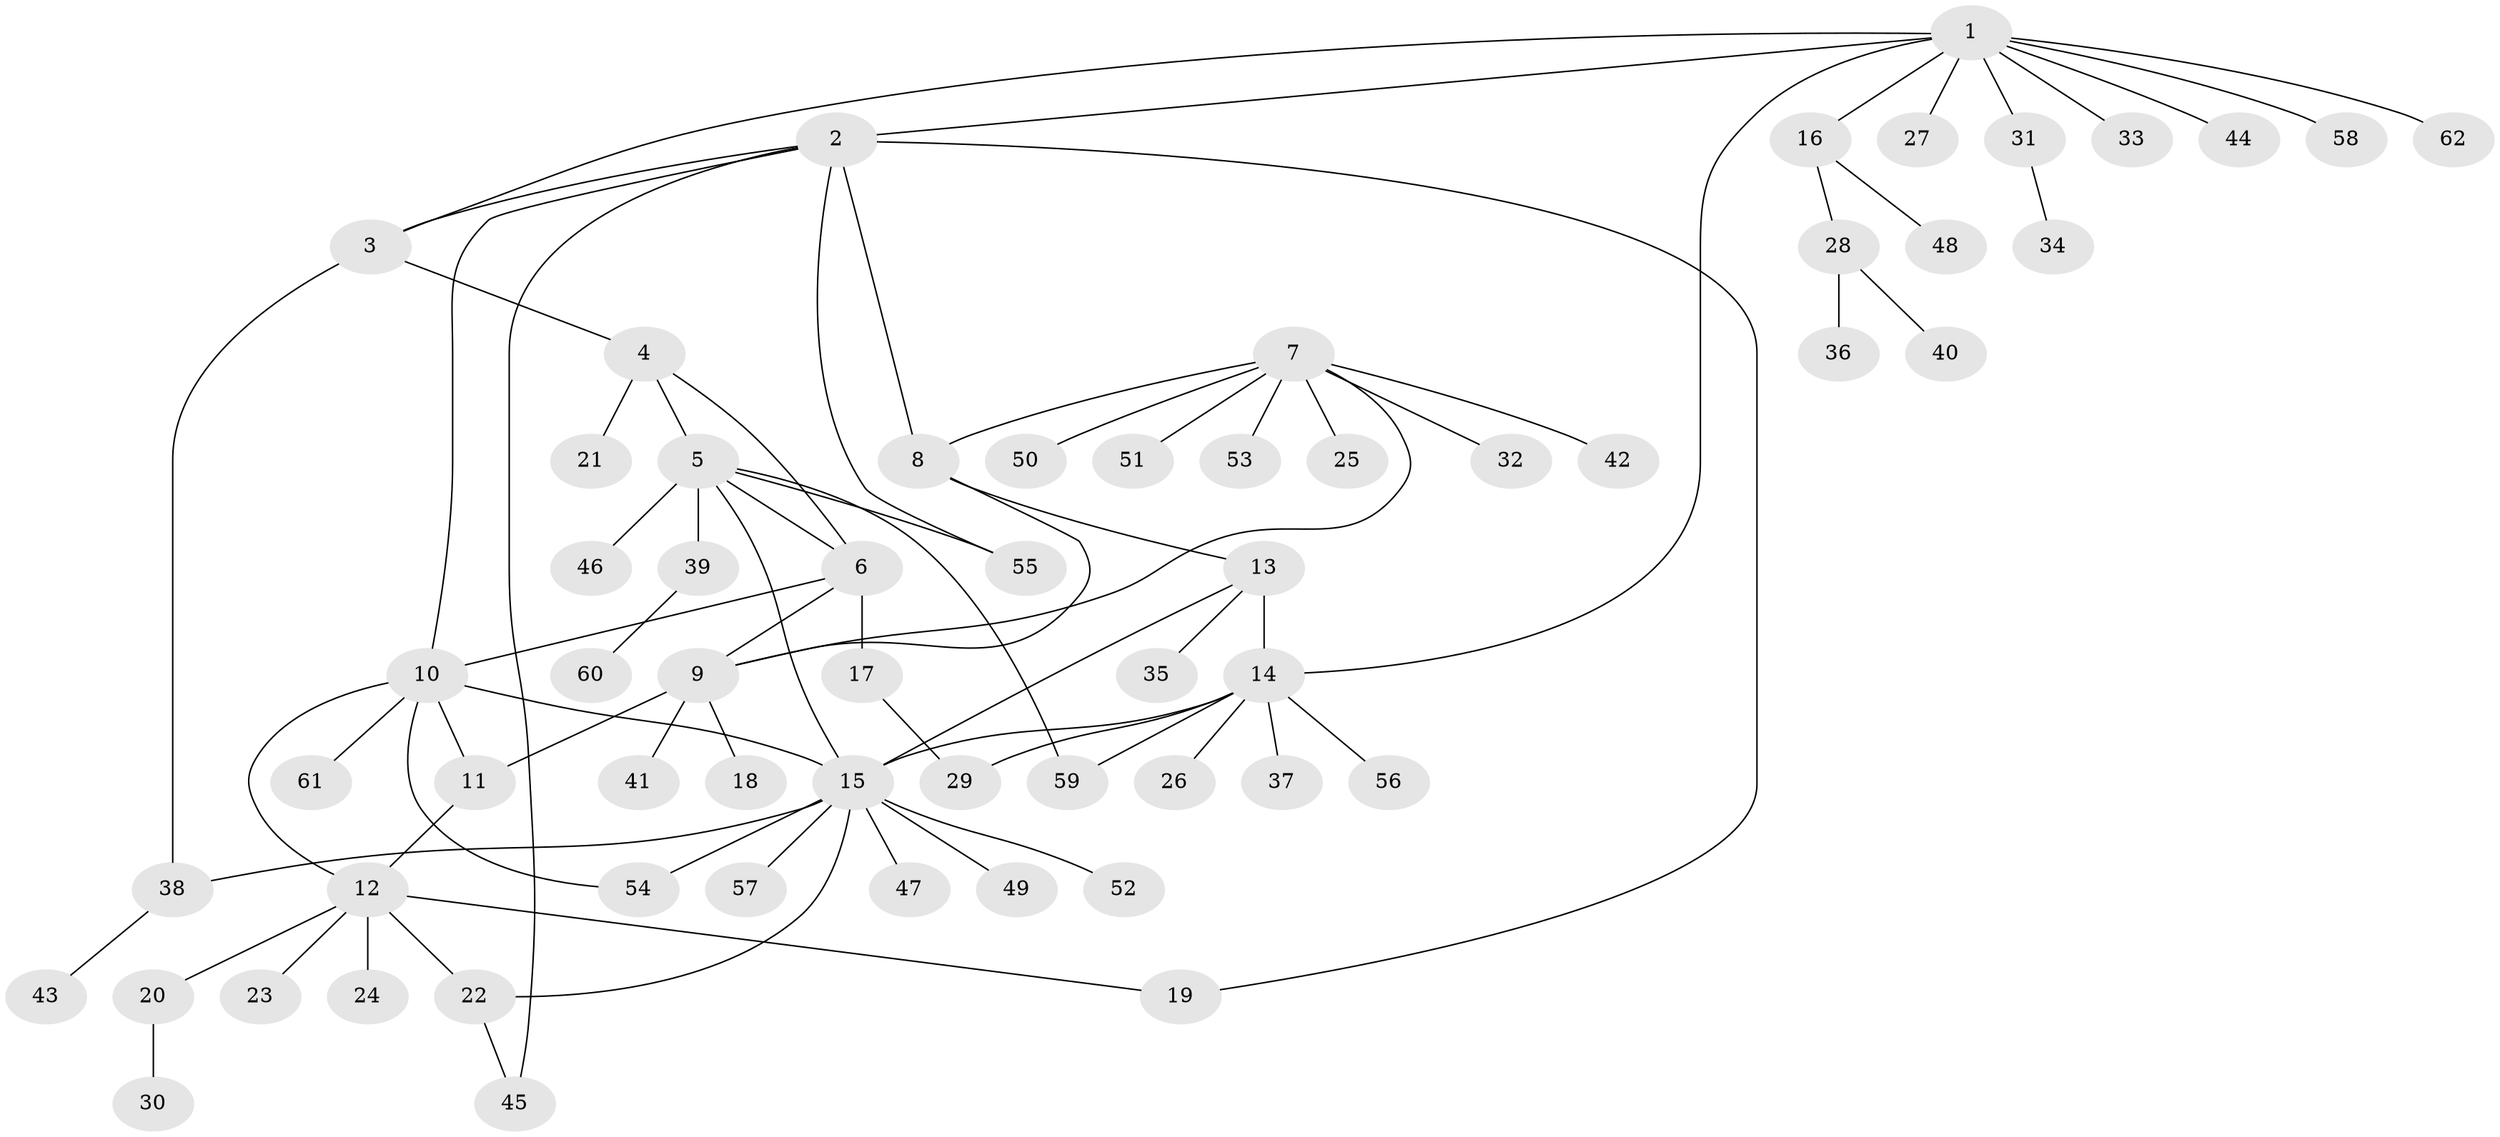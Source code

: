 // Generated by graph-tools (version 1.1) at 2025/26/03/09/25 03:26:40]
// undirected, 62 vertices, 80 edges
graph export_dot {
graph [start="1"]
  node [color=gray90,style=filled];
  1;
  2;
  3;
  4;
  5;
  6;
  7;
  8;
  9;
  10;
  11;
  12;
  13;
  14;
  15;
  16;
  17;
  18;
  19;
  20;
  21;
  22;
  23;
  24;
  25;
  26;
  27;
  28;
  29;
  30;
  31;
  32;
  33;
  34;
  35;
  36;
  37;
  38;
  39;
  40;
  41;
  42;
  43;
  44;
  45;
  46;
  47;
  48;
  49;
  50;
  51;
  52;
  53;
  54;
  55;
  56;
  57;
  58;
  59;
  60;
  61;
  62;
  1 -- 2;
  1 -- 3;
  1 -- 14;
  1 -- 16;
  1 -- 27;
  1 -- 31;
  1 -- 33;
  1 -- 44;
  1 -- 58;
  1 -- 62;
  2 -- 3;
  2 -- 8;
  2 -- 10;
  2 -- 19;
  2 -- 45;
  2 -- 55;
  3 -- 4;
  3 -- 38;
  4 -- 5;
  4 -- 6;
  4 -- 21;
  5 -- 6;
  5 -- 15;
  5 -- 39;
  5 -- 46;
  5 -- 55;
  5 -- 59;
  6 -- 9;
  6 -- 10;
  6 -- 17;
  7 -- 8;
  7 -- 9;
  7 -- 25;
  7 -- 32;
  7 -- 42;
  7 -- 50;
  7 -- 51;
  7 -- 53;
  8 -- 9;
  8 -- 13;
  9 -- 11;
  9 -- 18;
  9 -- 41;
  10 -- 11;
  10 -- 12;
  10 -- 15;
  10 -- 54;
  10 -- 61;
  11 -- 12;
  12 -- 19;
  12 -- 20;
  12 -- 22;
  12 -- 23;
  12 -- 24;
  13 -- 14;
  13 -- 15;
  13 -- 35;
  14 -- 15;
  14 -- 26;
  14 -- 29;
  14 -- 37;
  14 -- 56;
  14 -- 59;
  15 -- 22;
  15 -- 38;
  15 -- 47;
  15 -- 49;
  15 -- 52;
  15 -- 54;
  15 -- 57;
  16 -- 28;
  16 -- 48;
  17 -- 29;
  20 -- 30;
  22 -- 45;
  28 -- 36;
  28 -- 40;
  31 -- 34;
  38 -- 43;
  39 -- 60;
}
